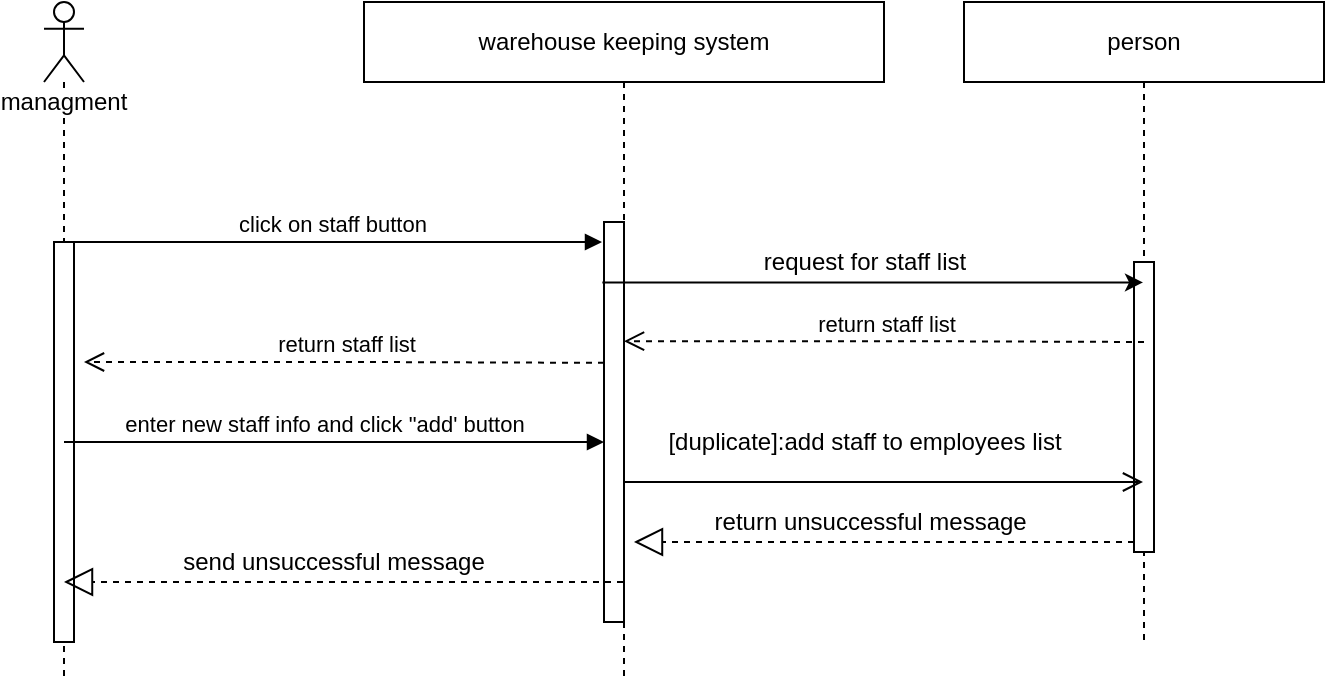 <mxfile version="13.3.5" type="device"><diagram id="MWBJoO8W0iGTc28G7V0c" name="Page-1"><mxGraphModel dx="1385" dy="629" grid="1" gridSize="10" guides="1" tooltips="1" connect="1" arrows="1" fold="1" page="1" pageScale="1" pageWidth="850" pageHeight="1100" math="0" shadow="0"><root><mxCell id="0"/><mxCell id="1" parent="0"/><mxCell id="ce92vtV3I4qPERhwewqX-1" value="managment" style="shape=umlLifeline;participant=umlActor;perimeter=lifelinePerimeter;whiteSpace=wrap;html=1;container=1;collapsible=0;recursiveResize=0;verticalAlign=top;spacingTop=36;labelBackgroundColor=#ffffff;outlineConnect=0;" parent="1" vertex="1"><mxGeometry x="110" y="80" width="20" height="340" as="geometry"/></mxCell><mxCell id="ce92vtV3I4qPERhwewqX-7" value="" style="html=1;points=[];perimeter=orthogonalPerimeter;" parent="ce92vtV3I4qPERhwewqX-1" vertex="1"><mxGeometry x="5" y="120" width="10" height="200" as="geometry"/></mxCell><mxCell id="ce92vtV3I4qPERhwewqX-2" value="warehouse keeping system" style="shape=umlLifeline;perimeter=lifelinePerimeter;whiteSpace=wrap;html=1;container=1;collapsible=0;recursiveResize=0;outlineConnect=0;" parent="1" vertex="1"><mxGeometry x="270" y="80" width="260" height="340" as="geometry"/></mxCell><mxCell id="ce92vtV3I4qPERhwewqX-9" value="" style="html=1;points=[];perimeter=orthogonalPerimeter;" parent="ce92vtV3I4qPERhwewqX-2" vertex="1"><mxGeometry x="120" y="110" width="10" height="200" as="geometry"/></mxCell><mxCell id="ce92vtV3I4qPERhwewqX-8" value="click on staff button" style="html=1;verticalAlign=bottom;endArrow=block;" parent="1" edge="1"><mxGeometry width="80" relative="1" as="geometry"><mxPoint x="118.667" y="200" as="sourcePoint"/><mxPoint x="389" y="200" as="targetPoint"/><Array as="points"><mxPoint x="159" y="200"/><mxPoint x="289" y="200"/></Array></mxGeometry></mxCell><mxCell id="ce92vtV3I4qPERhwewqX-10" value="person" style="shape=umlLifeline;perimeter=lifelinePerimeter;whiteSpace=wrap;html=1;container=1;collapsible=0;recursiveResize=0;outlineConnect=0;" parent="1" vertex="1"><mxGeometry x="570" y="80" width="180" height="320" as="geometry"/></mxCell><mxCell id="ce92vtV3I4qPERhwewqX-11" value="" style="html=1;points=[];perimeter=orthogonalPerimeter;" parent="ce92vtV3I4qPERhwewqX-10" vertex="1"><mxGeometry x="85" y="130" width="10" height="145" as="geometry"/></mxCell><mxCell id="ce92vtV3I4qPERhwewqX-12" value="enter new staff info and click &quot;add' button" style="html=1;verticalAlign=bottom;endArrow=block;" parent="1" target="ce92vtV3I4qPERhwewqX-9" edge="1" source="ce92vtV3I4qPERhwewqX-1"><mxGeometry x="-0.036" width="80" relative="1" as="geometry"><mxPoint x="130" y="270" as="sourcePoint"/><mxPoint x="210" y="239.5" as="targetPoint"/><Array as="points"><mxPoint x="250" y="300"/></Array><mxPoint as="offset"/></mxGeometry></mxCell><mxCell id="ce92vtV3I4qPERhwewqX-13" value="" style="html=1;verticalAlign=bottom;endArrow=open;endSize=8;" parent="1" source="ce92vtV3I4qPERhwewqX-9" edge="1" target="ce92vtV3I4qPERhwewqX-10"><mxGeometry relative="1" as="geometry"><mxPoint x="510" y="270" as="sourcePoint"/><mxPoint x="650" y="280" as="targetPoint"/><Array as="points"><mxPoint x="520" y="320"/></Array></mxGeometry></mxCell><mxCell id="P7z4xLYsJmALuyBT9SQm-4" value="return unsuccessful message&amp;nbsp;" style="text;html=1;strokeColor=none;fillColor=none;align=center;verticalAlign=middle;whiteSpace=wrap;rounded=0;" parent="1" vertex="1"><mxGeometry x="415" y="330" width="220" height="20" as="geometry"/></mxCell><mxCell id="P7z4xLYsJmALuyBT9SQm-5" value="" style="endArrow=block;dashed=1;endFill=0;endSize=12;html=1;" parent="1" source="ce92vtV3I4qPERhwewqX-2" target="ce92vtV3I4qPERhwewqX-1" edge="1"><mxGeometry width="160" relative="1" as="geometry"><mxPoint x="340" y="290" as="sourcePoint"/><mxPoint x="500" y="290" as="targetPoint"/><Array as="points"><mxPoint x="250" y="370"/></Array></mxGeometry></mxCell><mxCell id="P7z4xLYsJmALuyBT9SQm-6" value="send unsuccessful message" style="text;html=1;strokeColor=none;fillColor=none;align=center;verticalAlign=middle;whiteSpace=wrap;rounded=0;" parent="1" vertex="1"><mxGeometry x="160" y="350" width="190" height="20" as="geometry"/></mxCell><mxCell id="iveR8-n6vrmz7PuZMylU-18" value="[duplicate]:add staff to employees list" style="text;html=1;align=center;verticalAlign=middle;resizable=0;points=[];autosize=1;" vertex="1" parent="1"><mxGeometry x="415" y="290" width="210" height="20" as="geometry"/></mxCell><mxCell id="iveR8-n6vrmz7PuZMylU-28" value="" style="endArrow=block;dashed=1;endFill=0;endSize=12;html=1;" edge="1" parent="1"><mxGeometry width="160" relative="1" as="geometry"><mxPoint x="655" y="350" as="sourcePoint"/><mxPoint x="404.997" y="350" as="targetPoint"/><Array as="points"><mxPoint x="555.33" y="350"/></Array></mxGeometry></mxCell><mxCell id="iveR8-n6vrmz7PuZMylU-53" value="" style="endArrow=classic;html=1;exitX=-0.083;exitY=0.151;exitDx=0;exitDy=0;exitPerimeter=0;" edge="1" parent="1" source="ce92vtV3I4qPERhwewqX-9" target="ce92vtV3I4qPERhwewqX-10"><mxGeometry width="50" height="50" relative="1" as="geometry"><mxPoint x="480" y="230" as="sourcePoint"/><mxPoint x="530" y="180" as="targetPoint"/></mxGeometry></mxCell><mxCell id="iveR8-n6vrmz7PuZMylU-56" value="request for staff list" style="text;html=1;align=center;verticalAlign=middle;resizable=0;points=[];autosize=1;" vertex="1" parent="1"><mxGeometry x="460" y="200" width="120" height="20" as="geometry"/></mxCell><mxCell id="iveR8-n6vrmz7PuZMylU-58" value="return staff list" style="html=1;verticalAlign=bottom;endArrow=open;dashed=1;endSize=8;" edge="1" parent="1"><mxGeometry x="-0.003" relative="1" as="geometry"><mxPoint x="660" y="250" as="sourcePoint"/><mxPoint x="399.997" y="249.58" as="targetPoint"/><Array as="points"><mxPoint x="540.33" y="249.58"/></Array><mxPoint as="offset"/></mxGeometry></mxCell><mxCell id="iveR8-n6vrmz7PuZMylU-59" value="return staff list" style="html=1;verticalAlign=bottom;endArrow=open;dashed=1;endSize=8;" edge="1" parent="1"><mxGeometry x="-0.003" relative="1" as="geometry"><mxPoint x="390" y="260.42" as="sourcePoint"/><mxPoint x="129.997" y="260.0" as="targetPoint"/><Array as="points"><mxPoint x="270.33" y="260.0"/></Array><mxPoint as="offset"/></mxGeometry></mxCell></root></mxGraphModel></diagram></mxfile>